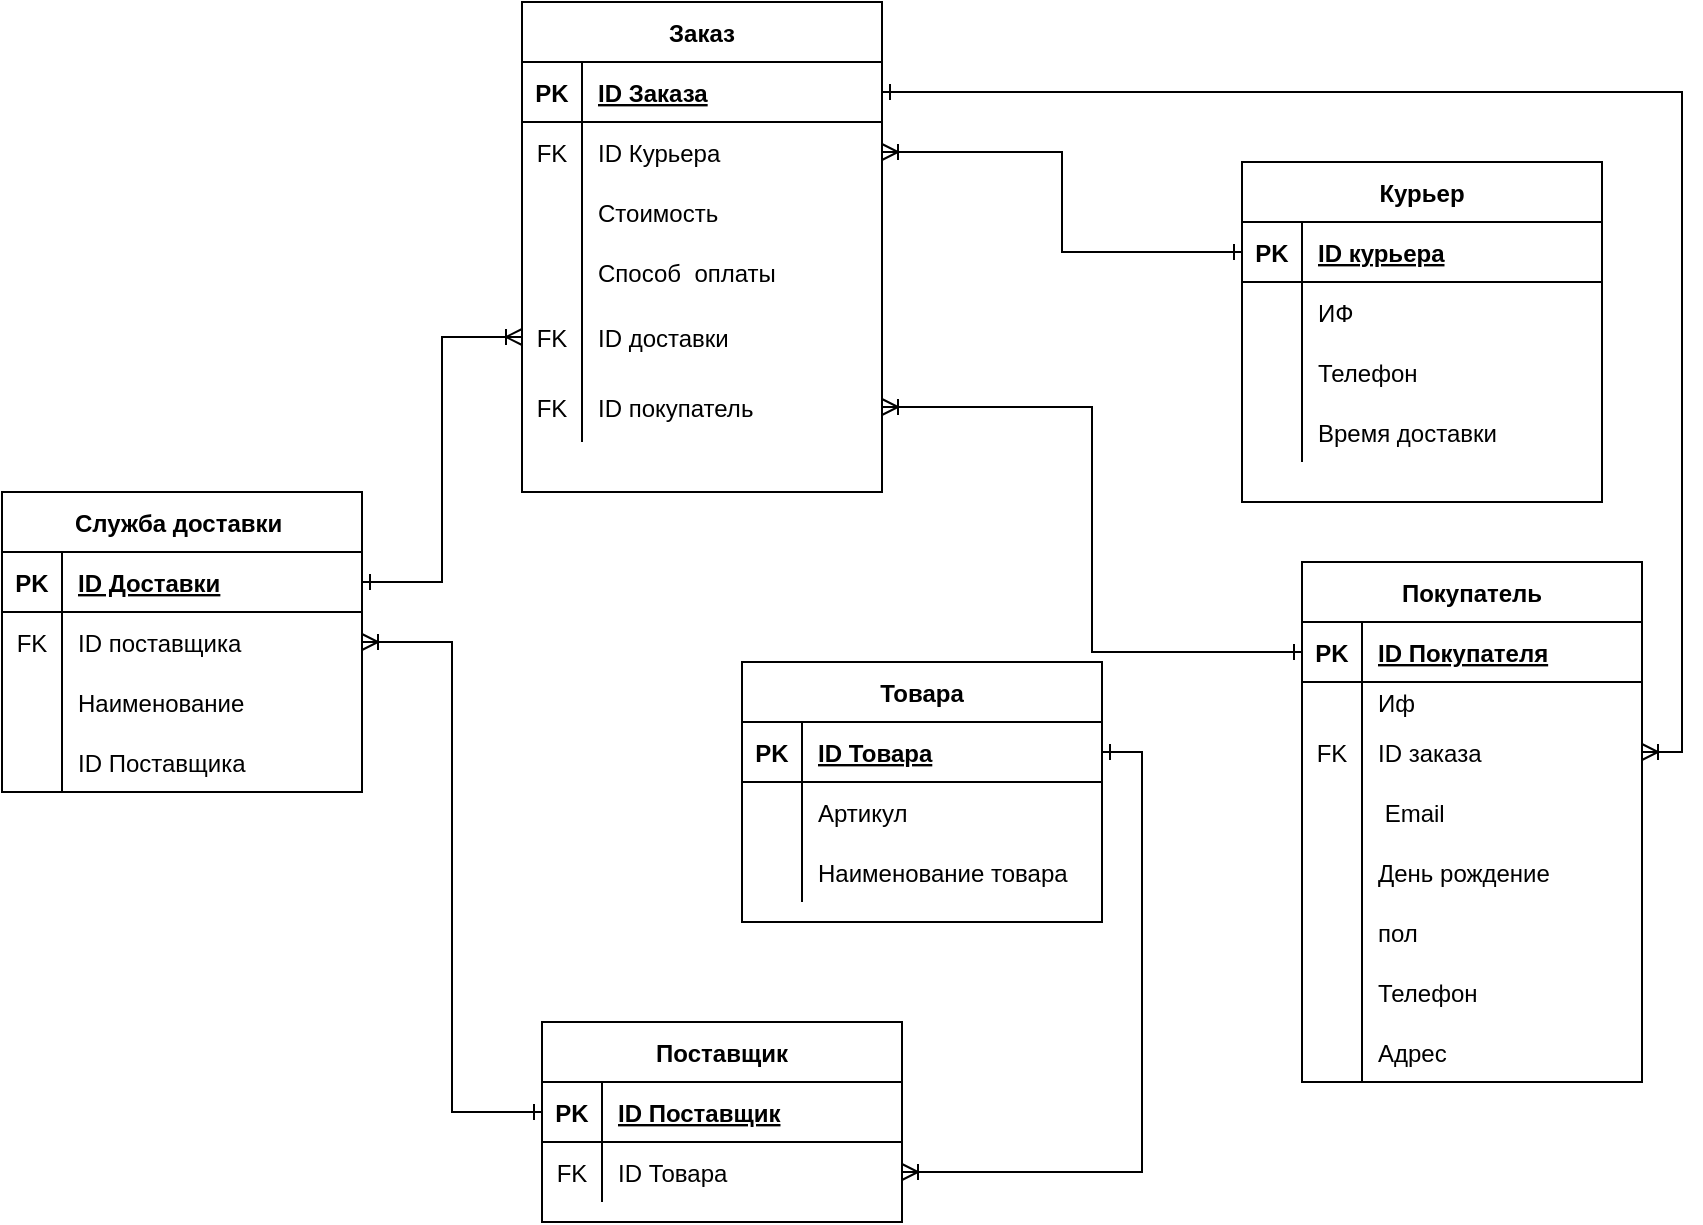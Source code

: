 <mxfile version="20.6.2" type="device"><diagram id="P9am2mXYHS2XPuIr5jMx" name="Страница 1"><mxGraphModel dx="2249" dy="737" grid="1" gridSize="10" guides="1" tooltips="1" connect="1" arrows="1" fold="1" page="1" pageScale="1" pageWidth="827" pageHeight="1169" math="0" shadow="0"><root><mxCell id="0"/><mxCell id="1" parent="0"/><mxCell id="EtPPkQe2WuZ8ToMG8U0A-1" value="Покупатель" style="shape=table;startSize=30;container=1;collapsible=1;childLayout=tableLayout;fixedRows=1;rowLines=0;fontStyle=1;align=center;resizeLast=1;" parent="1" vertex="1"><mxGeometry x="310" y="420" width="170" height="260" as="geometry"/></mxCell><mxCell id="EtPPkQe2WuZ8ToMG8U0A-2" value="" style="shape=tableRow;horizontal=0;startSize=0;swimlaneHead=0;swimlaneBody=0;fillColor=none;collapsible=0;dropTarget=0;points=[[0,0.5],[1,0.5]];portConstraint=eastwest;top=0;left=0;right=0;bottom=1;" parent="EtPPkQe2WuZ8ToMG8U0A-1" vertex="1"><mxGeometry y="30" width="170" height="30" as="geometry"/></mxCell><mxCell id="EtPPkQe2WuZ8ToMG8U0A-3" value="PK" style="shape=partialRectangle;connectable=0;fillColor=none;top=0;left=0;bottom=0;right=0;fontStyle=1;overflow=hidden;" parent="EtPPkQe2WuZ8ToMG8U0A-2" vertex="1"><mxGeometry width="30" height="30" as="geometry"><mxRectangle width="30" height="30" as="alternateBounds"/></mxGeometry></mxCell><mxCell id="EtPPkQe2WuZ8ToMG8U0A-4" value="ID Покупателя" style="shape=partialRectangle;connectable=0;fillColor=none;top=0;left=0;bottom=0;right=0;align=left;spacingLeft=6;fontStyle=5;overflow=hidden;" parent="EtPPkQe2WuZ8ToMG8U0A-2" vertex="1"><mxGeometry x="30" width="140" height="30" as="geometry"><mxRectangle width="140" height="30" as="alternateBounds"/></mxGeometry></mxCell><mxCell id="EtPPkQe2WuZ8ToMG8U0A-5" value="" style="shape=tableRow;horizontal=0;startSize=0;swimlaneHead=0;swimlaneBody=0;fillColor=none;collapsible=0;dropTarget=0;points=[[0,0.5],[1,0.5]];portConstraint=eastwest;top=0;left=0;right=0;bottom=0;" parent="EtPPkQe2WuZ8ToMG8U0A-1" vertex="1"><mxGeometry y="60" width="170" height="20" as="geometry"/></mxCell><mxCell id="EtPPkQe2WuZ8ToMG8U0A-6" value="" style="shape=partialRectangle;connectable=0;fillColor=none;top=0;left=0;bottom=0;right=0;editable=1;overflow=hidden;" parent="EtPPkQe2WuZ8ToMG8U0A-5" vertex="1"><mxGeometry width="30" height="20" as="geometry"><mxRectangle width="30" height="20" as="alternateBounds"/></mxGeometry></mxCell><mxCell id="EtPPkQe2WuZ8ToMG8U0A-7" value="Иф" style="shape=partialRectangle;connectable=0;fillColor=none;top=0;left=0;bottom=0;right=0;align=left;spacingLeft=6;overflow=hidden;" parent="EtPPkQe2WuZ8ToMG8U0A-5" vertex="1"><mxGeometry x="30" width="140" height="20" as="geometry"><mxRectangle width="140" height="20" as="alternateBounds"/></mxGeometry></mxCell><mxCell id="EtPPkQe2WuZ8ToMG8U0A-8" value="" style="shape=tableRow;horizontal=0;startSize=0;swimlaneHead=0;swimlaneBody=0;fillColor=none;collapsible=0;dropTarget=0;points=[[0,0.5],[1,0.5]];portConstraint=eastwest;top=0;left=0;right=0;bottom=0;" parent="EtPPkQe2WuZ8ToMG8U0A-1" vertex="1"><mxGeometry y="80" width="170" height="30" as="geometry"/></mxCell><mxCell id="EtPPkQe2WuZ8ToMG8U0A-9" value="FK" style="shape=partialRectangle;connectable=0;fillColor=none;top=0;left=0;bottom=0;right=0;editable=1;overflow=hidden;" parent="EtPPkQe2WuZ8ToMG8U0A-8" vertex="1"><mxGeometry width="30" height="30" as="geometry"><mxRectangle width="30" height="30" as="alternateBounds"/></mxGeometry></mxCell><mxCell id="EtPPkQe2WuZ8ToMG8U0A-10" value="ID заказа" style="shape=partialRectangle;connectable=0;fillColor=none;top=0;left=0;bottom=0;right=0;align=left;spacingLeft=6;overflow=hidden;" parent="EtPPkQe2WuZ8ToMG8U0A-8" vertex="1"><mxGeometry x="30" width="140" height="30" as="geometry"><mxRectangle width="140" height="30" as="alternateBounds"/></mxGeometry></mxCell><mxCell id="EtPPkQe2WuZ8ToMG8U0A-11" value="" style="shape=tableRow;horizontal=0;startSize=0;swimlaneHead=0;swimlaneBody=0;fillColor=none;collapsible=0;dropTarget=0;points=[[0,0.5],[1,0.5]];portConstraint=eastwest;top=0;left=0;right=0;bottom=0;" parent="EtPPkQe2WuZ8ToMG8U0A-1" vertex="1"><mxGeometry y="110" width="170" height="30" as="geometry"/></mxCell><mxCell id="EtPPkQe2WuZ8ToMG8U0A-12" value="" style="shape=partialRectangle;connectable=0;fillColor=none;top=0;left=0;bottom=0;right=0;editable=1;overflow=hidden;" parent="EtPPkQe2WuZ8ToMG8U0A-11" vertex="1"><mxGeometry width="30" height="30" as="geometry"><mxRectangle width="30" height="30" as="alternateBounds"/></mxGeometry></mxCell><mxCell id="EtPPkQe2WuZ8ToMG8U0A-13" value=" Email" style="shape=partialRectangle;connectable=0;fillColor=none;top=0;left=0;bottom=0;right=0;align=left;spacingLeft=6;overflow=hidden;" parent="EtPPkQe2WuZ8ToMG8U0A-11" vertex="1"><mxGeometry x="30" width="140" height="30" as="geometry"><mxRectangle width="140" height="30" as="alternateBounds"/></mxGeometry></mxCell><mxCell id="EtPPkQe2WuZ8ToMG8U0A-23" style="shape=tableRow;horizontal=0;startSize=0;swimlaneHead=0;swimlaneBody=0;fillColor=none;collapsible=0;dropTarget=0;points=[[0,0.5],[1,0.5]];portConstraint=eastwest;top=0;left=0;right=0;bottom=0;" parent="EtPPkQe2WuZ8ToMG8U0A-1" vertex="1"><mxGeometry y="140" width="170" height="30" as="geometry"/></mxCell><mxCell id="EtPPkQe2WuZ8ToMG8U0A-24" style="shape=partialRectangle;connectable=0;fillColor=none;top=0;left=0;bottom=0;right=0;editable=1;overflow=hidden;" parent="EtPPkQe2WuZ8ToMG8U0A-23" vertex="1"><mxGeometry width="30" height="30" as="geometry"><mxRectangle width="30" height="30" as="alternateBounds"/></mxGeometry></mxCell><mxCell id="EtPPkQe2WuZ8ToMG8U0A-25" value="День рождение" style="shape=partialRectangle;connectable=0;fillColor=none;top=0;left=0;bottom=0;right=0;align=left;spacingLeft=6;overflow=hidden;" parent="EtPPkQe2WuZ8ToMG8U0A-23" vertex="1"><mxGeometry x="30" width="140" height="30" as="geometry"><mxRectangle width="140" height="30" as="alternateBounds"/></mxGeometry></mxCell><mxCell id="EtPPkQe2WuZ8ToMG8U0A-20" style="shape=tableRow;horizontal=0;startSize=0;swimlaneHead=0;swimlaneBody=0;fillColor=none;collapsible=0;dropTarget=0;points=[[0,0.5],[1,0.5]];portConstraint=eastwest;top=0;left=0;right=0;bottom=0;" parent="EtPPkQe2WuZ8ToMG8U0A-1" vertex="1"><mxGeometry y="170" width="170" height="30" as="geometry"/></mxCell><mxCell id="EtPPkQe2WuZ8ToMG8U0A-21" style="shape=partialRectangle;connectable=0;fillColor=none;top=0;left=0;bottom=0;right=0;editable=1;overflow=hidden;" parent="EtPPkQe2WuZ8ToMG8U0A-20" vertex="1"><mxGeometry width="30" height="30" as="geometry"><mxRectangle width="30" height="30" as="alternateBounds"/></mxGeometry></mxCell><mxCell id="EtPPkQe2WuZ8ToMG8U0A-22" value="пол" style="shape=partialRectangle;connectable=0;fillColor=none;top=0;left=0;bottom=0;right=0;align=left;spacingLeft=6;overflow=hidden;" parent="EtPPkQe2WuZ8ToMG8U0A-20" vertex="1"><mxGeometry x="30" width="140" height="30" as="geometry"><mxRectangle width="140" height="30" as="alternateBounds"/></mxGeometry></mxCell><mxCell id="EtPPkQe2WuZ8ToMG8U0A-17" style="shape=tableRow;horizontal=0;startSize=0;swimlaneHead=0;swimlaneBody=0;fillColor=none;collapsible=0;dropTarget=0;points=[[0,0.5],[1,0.5]];portConstraint=eastwest;top=0;left=0;right=0;bottom=0;" parent="EtPPkQe2WuZ8ToMG8U0A-1" vertex="1"><mxGeometry y="200" width="170" height="30" as="geometry"/></mxCell><mxCell id="EtPPkQe2WuZ8ToMG8U0A-18" value="" style="shape=partialRectangle;connectable=0;fillColor=none;top=0;left=0;bottom=0;right=0;editable=1;overflow=hidden;" parent="EtPPkQe2WuZ8ToMG8U0A-17" vertex="1"><mxGeometry width="30" height="30" as="geometry"><mxRectangle width="30" height="30" as="alternateBounds"/></mxGeometry></mxCell><mxCell id="EtPPkQe2WuZ8ToMG8U0A-19" value="Телефон" style="shape=partialRectangle;connectable=0;fillColor=none;top=0;left=0;bottom=0;right=0;align=left;spacingLeft=6;overflow=hidden;" parent="EtPPkQe2WuZ8ToMG8U0A-17" vertex="1"><mxGeometry x="30" width="140" height="30" as="geometry"><mxRectangle width="140" height="30" as="alternateBounds"/></mxGeometry></mxCell><mxCell id="EtPPkQe2WuZ8ToMG8U0A-14" style="shape=tableRow;horizontal=0;startSize=0;swimlaneHead=0;swimlaneBody=0;fillColor=none;collapsible=0;dropTarget=0;points=[[0,0.5],[1,0.5]];portConstraint=eastwest;top=0;left=0;right=0;bottom=0;" parent="EtPPkQe2WuZ8ToMG8U0A-1" vertex="1"><mxGeometry y="230" width="170" height="30" as="geometry"/></mxCell><mxCell id="EtPPkQe2WuZ8ToMG8U0A-15" style="shape=partialRectangle;connectable=0;fillColor=none;top=0;left=0;bottom=0;right=0;editable=1;overflow=hidden;" parent="EtPPkQe2WuZ8ToMG8U0A-14" vertex="1"><mxGeometry width="30" height="30" as="geometry"><mxRectangle width="30" height="30" as="alternateBounds"/></mxGeometry></mxCell><mxCell id="EtPPkQe2WuZ8ToMG8U0A-16" value="Адрес " style="shape=partialRectangle;connectable=0;fillColor=none;top=0;left=0;bottom=0;right=0;align=left;spacingLeft=6;overflow=hidden;" parent="EtPPkQe2WuZ8ToMG8U0A-14" vertex="1"><mxGeometry x="30" width="140" height="30" as="geometry"><mxRectangle width="140" height="30" as="alternateBounds"/></mxGeometry></mxCell><mxCell id="EtPPkQe2WuZ8ToMG8U0A-26" value="Курьер" style="shape=table;startSize=30;container=1;collapsible=1;childLayout=tableLayout;fixedRows=1;rowLines=0;fontStyle=1;align=center;resizeLast=1;" parent="1" vertex="1"><mxGeometry x="280" y="220" width="180" height="170" as="geometry"/></mxCell><mxCell id="EtPPkQe2WuZ8ToMG8U0A-27" value="" style="shape=tableRow;horizontal=0;startSize=0;swimlaneHead=0;swimlaneBody=0;fillColor=none;collapsible=0;dropTarget=0;points=[[0,0.5],[1,0.5]];portConstraint=eastwest;top=0;left=0;right=0;bottom=1;" parent="EtPPkQe2WuZ8ToMG8U0A-26" vertex="1"><mxGeometry y="30" width="180" height="30" as="geometry"/></mxCell><mxCell id="EtPPkQe2WuZ8ToMG8U0A-28" value="PK" style="shape=partialRectangle;connectable=0;fillColor=none;top=0;left=0;bottom=0;right=0;fontStyle=1;overflow=hidden;" parent="EtPPkQe2WuZ8ToMG8U0A-27" vertex="1"><mxGeometry width="30" height="30" as="geometry"><mxRectangle width="30" height="30" as="alternateBounds"/></mxGeometry></mxCell><mxCell id="EtPPkQe2WuZ8ToMG8U0A-29" value="ID курьера" style="shape=partialRectangle;connectable=0;fillColor=none;top=0;left=0;bottom=0;right=0;align=left;spacingLeft=6;fontStyle=5;overflow=hidden;" parent="EtPPkQe2WuZ8ToMG8U0A-27" vertex="1"><mxGeometry x="30" width="150" height="30" as="geometry"><mxRectangle width="150" height="30" as="alternateBounds"/></mxGeometry></mxCell><mxCell id="EtPPkQe2WuZ8ToMG8U0A-30" value="" style="shape=tableRow;horizontal=0;startSize=0;swimlaneHead=0;swimlaneBody=0;fillColor=none;collapsible=0;dropTarget=0;points=[[0,0.5],[1,0.5]];portConstraint=eastwest;top=0;left=0;right=0;bottom=0;" parent="EtPPkQe2WuZ8ToMG8U0A-26" vertex="1"><mxGeometry y="60" width="180" height="30" as="geometry"/></mxCell><mxCell id="EtPPkQe2WuZ8ToMG8U0A-31" value="" style="shape=partialRectangle;connectable=0;fillColor=none;top=0;left=0;bottom=0;right=0;editable=1;overflow=hidden;" parent="EtPPkQe2WuZ8ToMG8U0A-30" vertex="1"><mxGeometry width="30" height="30" as="geometry"><mxRectangle width="30" height="30" as="alternateBounds"/></mxGeometry></mxCell><mxCell id="EtPPkQe2WuZ8ToMG8U0A-32" value="ИФ" style="shape=partialRectangle;connectable=0;fillColor=none;top=0;left=0;bottom=0;right=0;align=left;spacingLeft=6;overflow=hidden;" parent="EtPPkQe2WuZ8ToMG8U0A-30" vertex="1"><mxGeometry x="30" width="150" height="30" as="geometry"><mxRectangle width="150" height="30" as="alternateBounds"/></mxGeometry></mxCell><mxCell id="EtPPkQe2WuZ8ToMG8U0A-33" value="" style="shape=tableRow;horizontal=0;startSize=0;swimlaneHead=0;swimlaneBody=0;fillColor=none;collapsible=0;dropTarget=0;points=[[0,0.5],[1,0.5]];portConstraint=eastwest;top=0;left=0;right=0;bottom=0;" parent="EtPPkQe2WuZ8ToMG8U0A-26" vertex="1"><mxGeometry y="90" width="180" height="30" as="geometry"/></mxCell><mxCell id="EtPPkQe2WuZ8ToMG8U0A-34" value="" style="shape=partialRectangle;connectable=0;fillColor=none;top=0;left=0;bottom=0;right=0;editable=1;overflow=hidden;" parent="EtPPkQe2WuZ8ToMG8U0A-33" vertex="1"><mxGeometry width="30" height="30" as="geometry"><mxRectangle width="30" height="30" as="alternateBounds"/></mxGeometry></mxCell><mxCell id="EtPPkQe2WuZ8ToMG8U0A-35" value="Телефон" style="shape=partialRectangle;connectable=0;fillColor=none;top=0;left=0;bottom=0;right=0;align=left;spacingLeft=6;overflow=hidden;" parent="EtPPkQe2WuZ8ToMG8U0A-33" vertex="1"><mxGeometry x="30" width="150" height="30" as="geometry"><mxRectangle width="150" height="30" as="alternateBounds"/></mxGeometry></mxCell><mxCell id="EtPPkQe2WuZ8ToMG8U0A-36" value="" style="shape=tableRow;horizontal=0;startSize=0;swimlaneHead=0;swimlaneBody=0;fillColor=none;collapsible=0;dropTarget=0;points=[[0,0.5],[1,0.5]];portConstraint=eastwest;top=0;left=0;right=0;bottom=0;" parent="EtPPkQe2WuZ8ToMG8U0A-26" vertex="1"><mxGeometry y="120" width="180" height="30" as="geometry"/></mxCell><mxCell id="EtPPkQe2WuZ8ToMG8U0A-37" value="" style="shape=partialRectangle;connectable=0;fillColor=none;top=0;left=0;bottom=0;right=0;editable=1;overflow=hidden;" parent="EtPPkQe2WuZ8ToMG8U0A-36" vertex="1"><mxGeometry width="30" height="30" as="geometry"><mxRectangle width="30" height="30" as="alternateBounds"/></mxGeometry></mxCell><mxCell id="EtPPkQe2WuZ8ToMG8U0A-38" value="Время доставки " style="shape=partialRectangle;connectable=0;fillColor=none;top=0;left=0;bottom=0;right=0;align=left;spacingLeft=6;overflow=hidden;" parent="EtPPkQe2WuZ8ToMG8U0A-36" vertex="1"><mxGeometry x="30" width="150" height="30" as="geometry"><mxRectangle width="150" height="30" as="alternateBounds"/></mxGeometry></mxCell><mxCell id="EtPPkQe2WuZ8ToMG8U0A-51" value="Заказ" style="shape=table;startSize=30;container=1;collapsible=1;childLayout=tableLayout;fixedRows=1;rowLines=0;fontStyle=1;align=center;resizeLast=1;" parent="1" vertex="1"><mxGeometry x="-80" y="140" width="180" height="245" as="geometry"/></mxCell><mxCell id="EtPPkQe2WuZ8ToMG8U0A-52" value="" style="shape=tableRow;horizontal=0;startSize=0;swimlaneHead=0;swimlaneBody=0;fillColor=none;collapsible=0;dropTarget=0;points=[[0,0.5],[1,0.5]];portConstraint=eastwest;top=0;left=0;right=0;bottom=1;" parent="EtPPkQe2WuZ8ToMG8U0A-51" vertex="1"><mxGeometry y="30" width="180" height="30" as="geometry"/></mxCell><mxCell id="EtPPkQe2WuZ8ToMG8U0A-53" value="PK" style="shape=partialRectangle;connectable=0;fillColor=none;top=0;left=0;bottom=0;right=0;fontStyle=1;overflow=hidden;" parent="EtPPkQe2WuZ8ToMG8U0A-52" vertex="1"><mxGeometry width="30" height="30" as="geometry"><mxRectangle width="30" height="30" as="alternateBounds"/></mxGeometry></mxCell><mxCell id="EtPPkQe2WuZ8ToMG8U0A-54" value="ID Заказа" style="shape=partialRectangle;connectable=0;fillColor=none;top=0;left=0;bottom=0;right=0;align=left;spacingLeft=6;fontStyle=5;overflow=hidden;" parent="EtPPkQe2WuZ8ToMG8U0A-52" vertex="1"><mxGeometry x="30" width="150" height="30" as="geometry"><mxRectangle width="150" height="30" as="alternateBounds"/></mxGeometry></mxCell><mxCell id="EtPPkQe2WuZ8ToMG8U0A-55" value="" style="shape=tableRow;horizontal=0;startSize=0;swimlaneHead=0;swimlaneBody=0;fillColor=none;collapsible=0;dropTarget=0;points=[[0,0.5],[1,0.5]];portConstraint=eastwest;top=0;left=0;right=0;bottom=0;" parent="EtPPkQe2WuZ8ToMG8U0A-51" vertex="1"><mxGeometry y="60" width="180" height="30" as="geometry"/></mxCell><mxCell id="EtPPkQe2WuZ8ToMG8U0A-56" value="FK" style="shape=partialRectangle;connectable=0;fillColor=none;top=0;left=0;bottom=0;right=0;editable=1;overflow=hidden;" parent="EtPPkQe2WuZ8ToMG8U0A-55" vertex="1"><mxGeometry width="30" height="30" as="geometry"><mxRectangle width="30" height="30" as="alternateBounds"/></mxGeometry></mxCell><mxCell id="EtPPkQe2WuZ8ToMG8U0A-57" value="ID Курьера" style="shape=partialRectangle;connectable=0;fillColor=none;top=0;left=0;bottom=0;right=0;align=left;spacingLeft=6;overflow=hidden;" parent="EtPPkQe2WuZ8ToMG8U0A-55" vertex="1"><mxGeometry x="30" width="150" height="30" as="geometry"><mxRectangle width="150" height="30" as="alternateBounds"/></mxGeometry></mxCell><mxCell id="EtPPkQe2WuZ8ToMG8U0A-58" value="" style="shape=tableRow;horizontal=0;startSize=0;swimlaneHead=0;swimlaneBody=0;fillColor=none;collapsible=0;dropTarget=0;points=[[0,0.5],[1,0.5]];portConstraint=eastwest;top=0;left=0;right=0;bottom=0;" parent="EtPPkQe2WuZ8ToMG8U0A-51" vertex="1"><mxGeometry y="90" width="180" height="30" as="geometry"/></mxCell><mxCell id="EtPPkQe2WuZ8ToMG8U0A-59" value="" style="shape=partialRectangle;connectable=0;fillColor=none;top=0;left=0;bottom=0;right=0;editable=1;overflow=hidden;" parent="EtPPkQe2WuZ8ToMG8U0A-58" vertex="1"><mxGeometry width="30" height="30" as="geometry"><mxRectangle width="30" height="30" as="alternateBounds"/></mxGeometry></mxCell><mxCell id="EtPPkQe2WuZ8ToMG8U0A-60" value="Стоимость" style="shape=partialRectangle;connectable=0;fillColor=none;top=0;left=0;bottom=0;right=0;align=left;spacingLeft=6;overflow=hidden;" parent="EtPPkQe2WuZ8ToMG8U0A-58" vertex="1"><mxGeometry x="30" width="150" height="30" as="geometry"><mxRectangle width="150" height="30" as="alternateBounds"/></mxGeometry></mxCell><mxCell id="EtPPkQe2WuZ8ToMG8U0A-61" value="" style="shape=tableRow;horizontal=0;startSize=0;swimlaneHead=0;swimlaneBody=0;fillColor=none;collapsible=0;dropTarget=0;points=[[0,0.5],[1,0.5]];portConstraint=eastwest;top=0;left=0;right=0;bottom=0;" parent="EtPPkQe2WuZ8ToMG8U0A-51" vertex="1"><mxGeometry y="120" width="180" height="30" as="geometry"/></mxCell><mxCell id="EtPPkQe2WuZ8ToMG8U0A-62" value="" style="shape=partialRectangle;connectable=0;fillColor=none;top=0;left=0;bottom=0;right=0;editable=1;overflow=hidden;" parent="EtPPkQe2WuZ8ToMG8U0A-61" vertex="1"><mxGeometry width="30" height="30" as="geometry"><mxRectangle width="30" height="30" as="alternateBounds"/></mxGeometry></mxCell><mxCell id="EtPPkQe2WuZ8ToMG8U0A-63" value="Способ  оплаты" style="shape=partialRectangle;connectable=0;fillColor=none;top=0;left=0;bottom=0;right=0;align=left;spacingLeft=6;overflow=hidden;" parent="EtPPkQe2WuZ8ToMG8U0A-61" vertex="1"><mxGeometry x="30" width="150" height="30" as="geometry"><mxRectangle width="150" height="30" as="alternateBounds"/></mxGeometry></mxCell><mxCell id="33UG9UHlqMf6n3ts2V9D-69" style="shape=tableRow;horizontal=0;startSize=0;swimlaneHead=0;swimlaneBody=0;fillColor=none;collapsible=0;dropTarget=0;points=[[0,0.5],[1,0.5]];portConstraint=eastwest;top=0;left=0;right=0;bottom=0;" parent="EtPPkQe2WuZ8ToMG8U0A-51" vertex="1"><mxGeometry y="150" width="180" height="35" as="geometry"/></mxCell><mxCell id="33UG9UHlqMf6n3ts2V9D-70" value="FK" style="shape=partialRectangle;connectable=0;fillColor=none;top=0;left=0;bottom=0;right=0;editable=1;overflow=hidden;" parent="33UG9UHlqMf6n3ts2V9D-69" vertex="1"><mxGeometry width="30" height="35" as="geometry"><mxRectangle width="30" height="35" as="alternateBounds"/></mxGeometry></mxCell><mxCell id="33UG9UHlqMf6n3ts2V9D-71" value="ID доставки" style="shape=partialRectangle;connectable=0;fillColor=none;top=0;left=0;bottom=0;right=0;align=left;spacingLeft=6;overflow=hidden;fontStyle=0" parent="33UG9UHlqMf6n3ts2V9D-69" vertex="1"><mxGeometry x="30" width="150" height="35" as="geometry"><mxRectangle width="150" height="35" as="alternateBounds"/></mxGeometry></mxCell><mxCell id="mSwz2BoaWZgkDKEh26ba-1" style="shape=tableRow;horizontal=0;startSize=0;swimlaneHead=0;swimlaneBody=0;fillColor=none;collapsible=0;dropTarget=0;points=[[0,0.5],[1,0.5]];portConstraint=eastwest;top=0;left=0;right=0;bottom=0;" vertex="1" parent="EtPPkQe2WuZ8ToMG8U0A-51"><mxGeometry y="185" width="180" height="35" as="geometry"/></mxCell><mxCell id="mSwz2BoaWZgkDKEh26ba-2" value="FK" style="shape=partialRectangle;connectable=0;fillColor=none;top=0;left=0;bottom=0;right=0;editable=1;overflow=hidden;" vertex="1" parent="mSwz2BoaWZgkDKEh26ba-1"><mxGeometry width="30" height="35" as="geometry"><mxRectangle width="30" height="35" as="alternateBounds"/></mxGeometry></mxCell><mxCell id="mSwz2BoaWZgkDKEh26ba-3" value="ID покупатель" style="shape=partialRectangle;connectable=0;fillColor=none;top=0;left=0;bottom=0;right=0;align=left;spacingLeft=6;overflow=hidden;fontStyle=0" vertex="1" parent="mSwz2BoaWZgkDKEh26ba-1"><mxGeometry x="30" width="150" height="35" as="geometry"><mxRectangle width="150" height="35" as="alternateBounds"/></mxGeometry></mxCell><mxCell id="EtPPkQe2WuZ8ToMG8U0A-70" value="Поставщик" style="shape=table;startSize=30;container=1;collapsible=1;childLayout=tableLayout;fixedRows=1;rowLines=0;fontStyle=1;align=center;resizeLast=1;" parent="1" vertex="1"><mxGeometry x="-70" y="650" width="180" height="100" as="geometry"/></mxCell><mxCell id="EtPPkQe2WuZ8ToMG8U0A-71" value="" style="shape=tableRow;horizontal=0;startSize=0;swimlaneHead=0;swimlaneBody=0;fillColor=none;collapsible=0;dropTarget=0;points=[[0,0.5],[1,0.5]];portConstraint=eastwest;top=0;left=0;right=0;bottom=1;" parent="EtPPkQe2WuZ8ToMG8U0A-70" vertex="1"><mxGeometry y="30" width="180" height="30" as="geometry"/></mxCell><mxCell id="EtPPkQe2WuZ8ToMG8U0A-72" value="PK" style="shape=partialRectangle;connectable=0;fillColor=none;top=0;left=0;bottom=0;right=0;fontStyle=1;overflow=hidden;" parent="EtPPkQe2WuZ8ToMG8U0A-71" vertex="1"><mxGeometry width="30" height="30" as="geometry"><mxRectangle width="30" height="30" as="alternateBounds"/></mxGeometry></mxCell><mxCell id="EtPPkQe2WuZ8ToMG8U0A-73" value="ID Поставщик" style="shape=partialRectangle;connectable=0;fillColor=none;top=0;left=0;bottom=0;right=0;align=left;spacingLeft=6;fontStyle=5;overflow=hidden;" parent="EtPPkQe2WuZ8ToMG8U0A-71" vertex="1"><mxGeometry x="30" width="150" height="30" as="geometry"><mxRectangle width="150" height="30" as="alternateBounds"/></mxGeometry></mxCell><mxCell id="EtPPkQe2WuZ8ToMG8U0A-80" value="" style="shape=tableRow;horizontal=0;startSize=0;swimlaneHead=0;swimlaneBody=0;fillColor=none;collapsible=0;dropTarget=0;points=[[0,0.5],[1,0.5]];portConstraint=eastwest;top=0;left=0;right=0;bottom=0;" parent="EtPPkQe2WuZ8ToMG8U0A-70" vertex="1"><mxGeometry y="60" width="180" height="30" as="geometry"/></mxCell><mxCell id="EtPPkQe2WuZ8ToMG8U0A-81" value="FK" style="shape=partialRectangle;connectable=0;fillColor=none;top=0;left=0;bottom=0;right=0;editable=1;overflow=hidden;" parent="EtPPkQe2WuZ8ToMG8U0A-80" vertex="1"><mxGeometry width="30" height="30" as="geometry"><mxRectangle width="30" height="30" as="alternateBounds"/></mxGeometry></mxCell><mxCell id="EtPPkQe2WuZ8ToMG8U0A-82" value="ID Товара" style="shape=partialRectangle;connectable=0;fillColor=none;top=0;left=0;bottom=0;right=0;align=left;spacingLeft=6;overflow=hidden;" parent="EtPPkQe2WuZ8ToMG8U0A-80" vertex="1"><mxGeometry x="30" width="150" height="30" as="geometry"><mxRectangle width="150" height="30" as="alternateBounds"/></mxGeometry></mxCell><mxCell id="EtPPkQe2WuZ8ToMG8U0A-83" value="Товара" style="shape=table;startSize=30;container=1;collapsible=1;childLayout=tableLayout;fixedRows=1;rowLines=0;fontStyle=1;align=center;resizeLast=1;" parent="1" vertex="1"><mxGeometry x="30" y="470" width="180" height="130" as="geometry"/></mxCell><mxCell id="EtPPkQe2WuZ8ToMG8U0A-84" value="" style="shape=tableRow;horizontal=0;startSize=0;swimlaneHead=0;swimlaneBody=0;fillColor=none;collapsible=0;dropTarget=0;points=[[0,0.5],[1,0.5]];portConstraint=eastwest;top=0;left=0;right=0;bottom=1;" parent="EtPPkQe2WuZ8ToMG8U0A-83" vertex="1"><mxGeometry y="30" width="180" height="30" as="geometry"/></mxCell><mxCell id="EtPPkQe2WuZ8ToMG8U0A-85" value="PK" style="shape=partialRectangle;connectable=0;fillColor=none;top=0;left=0;bottom=0;right=0;fontStyle=1;overflow=hidden;" parent="EtPPkQe2WuZ8ToMG8U0A-84" vertex="1"><mxGeometry width="30" height="30" as="geometry"><mxRectangle width="30" height="30" as="alternateBounds"/></mxGeometry></mxCell><mxCell id="EtPPkQe2WuZ8ToMG8U0A-86" value="ID Товара" style="shape=partialRectangle;connectable=0;fillColor=none;top=0;left=0;bottom=0;right=0;align=left;spacingLeft=6;fontStyle=5;overflow=hidden;" parent="EtPPkQe2WuZ8ToMG8U0A-84" vertex="1"><mxGeometry x="30" width="150" height="30" as="geometry"><mxRectangle width="150" height="30" as="alternateBounds"/></mxGeometry></mxCell><mxCell id="EtPPkQe2WuZ8ToMG8U0A-87" value="" style="shape=tableRow;horizontal=0;startSize=0;swimlaneHead=0;swimlaneBody=0;fillColor=none;collapsible=0;dropTarget=0;points=[[0,0.5],[1,0.5]];portConstraint=eastwest;top=0;left=0;right=0;bottom=0;" parent="EtPPkQe2WuZ8ToMG8U0A-83" vertex="1"><mxGeometry y="60" width="180" height="30" as="geometry"/></mxCell><mxCell id="EtPPkQe2WuZ8ToMG8U0A-88" value="" style="shape=partialRectangle;connectable=0;fillColor=none;top=0;left=0;bottom=0;right=0;editable=1;overflow=hidden;" parent="EtPPkQe2WuZ8ToMG8U0A-87" vertex="1"><mxGeometry width="30" height="30" as="geometry"><mxRectangle width="30" height="30" as="alternateBounds"/></mxGeometry></mxCell><mxCell id="EtPPkQe2WuZ8ToMG8U0A-89" value="Артикул" style="shape=partialRectangle;connectable=0;fillColor=none;top=0;left=0;bottom=0;right=0;align=left;spacingLeft=6;overflow=hidden;" parent="EtPPkQe2WuZ8ToMG8U0A-87" vertex="1"><mxGeometry x="30" width="150" height="30" as="geometry"><mxRectangle width="150" height="30" as="alternateBounds"/></mxGeometry></mxCell><mxCell id="EtPPkQe2WuZ8ToMG8U0A-93" value="" style="shape=tableRow;horizontal=0;startSize=0;swimlaneHead=0;swimlaneBody=0;fillColor=none;collapsible=0;dropTarget=0;points=[[0,0.5],[1,0.5]];portConstraint=eastwest;top=0;left=0;right=0;bottom=0;" parent="EtPPkQe2WuZ8ToMG8U0A-83" vertex="1"><mxGeometry y="90" width="180" height="30" as="geometry"/></mxCell><mxCell id="EtPPkQe2WuZ8ToMG8U0A-94" value="" style="shape=partialRectangle;connectable=0;fillColor=none;top=0;left=0;bottom=0;right=0;editable=1;overflow=hidden;" parent="EtPPkQe2WuZ8ToMG8U0A-93" vertex="1"><mxGeometry width="30" height="30" as="geometry"><mxRectangle width="30" height="30" as="alternateBounds"/></mxGeometry></mxCell><mxCell id="EtPPkQe2WuZ8ToMG8U0A-95" value="Наименование товара" style="shape=partialRectangle;connectable=0;fillColor=none;top=0;left=0;bottom=0;right=0;align=left;spacingLeft=6;overflow=hidden;" parent="EtPPkQe2WuZ8ToMG8U0A-93" vertex="1"><mxGeometry x="30" width="150" height="30" as="geometry"><mxRectangle width="150" height="30" as="alternateBounds"/></mxGeometry></mxCell><mxCell id="EtPPkQe2WuZ8ToMG8U0A-115" value="Служба доставки " style="shape=table;startSize=30;container=1;collapsible=1;childLayout=tableLayout;fixedRows=1;rowLines=0;fontStyle=1;align=center;resizeLast=1;" parent="1" vertex="1"><mxGeometry x="-340" y="385" width="180" height="150" as="geometry"/></mxCell><mxCell id="EtPPkQe2WuZ8ToMG8U0A-116" value="" style="shape=tableRow;horizontal=0;startSize=0;swimlaneHead=0;swimlaneBody=0;fillColor=none;collapsible=0;dropTarget=0;points=[[0,0.5],[1,0.5]];portConstraint=eastwest;top=0;left=0;right=0;bottom=1;" parent="EtPPkQe2WuZ8ToMG8U0A-115" vertex="1"><mxGeometry y="30" width="180" height="30" as="geometry"/></mxCell><mxCell id="EtPPkQe2WuZ8ToMG8U0A-117" value="PK" style="shape=partialRectangle;connectable=0;fillColor=none;top=0;left=0;bottom=0;right=0;fontStyle=1;overflow=hidden;" parent="EtPPkQe2WuZ8ToMG8U0A-116" vertex="1"><mxGeometry width="30" height="30" as="geometry"><mxRectangle width="30" height="30" as="alternateBounds"/></mxGeometry></mxCell><mxCell id="EtPPkQe2WuZ8ToMG8U0A-118" value="ID Доставки" style="shape=partialRectangle;connectable=0;fillColor=none;top=0;left=0;bottom=0;right=0;align=left;spacingLeft=6;fontStyle=5;overflow=hidden;" parent="EtPPkQe2WuZ8ToMG8U0A-116" vertex="1"><mxGeometry x="30" width="150" height="30" as="geometry"><mxRectangle width="150" height="30" as="alternateBounds"/></mxGeometry></mxCell><mxCell id="EtPPkQe2WuZ8ToMG8U0A-141" value="" style="shape=tableRow;horizontal=0;startSize=0;swimlaneHead=0;swimlaneBody=0;fillColor=none;collapsible=0;dropTarget=0;points=[[0,0.5],[1,0.5]];portConstraint=eastwest;top=0;left=0;right=0;bottom=0;" parent="EtPPkQe2WuZ8ToMG8U0A-115" vertex="1"><mxGeometry y="60" width="180" height="30" as="geometry"/></mxCell><mxCell id="EtPPkQe2WuZ8ToMG8U0A-142" value="FK" style="shape=partialRectangle;connectable=0;fillColor=none;top=0;left=0;bottom=0;right=0;editable=1;overflow=hidden;" parent="EtPPkQe2WuZ8ToMG8U0A-141" vertex="1"><mxGeometry width="30" height="30" as="geometry"><mxRectangle width="30" height="30" as="alternateBounds"/></mxGeometry></mxCell><mxCell id="EtPPkQe2WuZ8ToMG8U0A-143" value="ID поставщика" style="shape=partialRectangle;connectable=0;fillColor=none;top=0;left=0;bottom=0;right=0;align=left;spacingLeft=6;overflow=hidden;" parent="EtPPkQe2WuZ8ToMG8U0A-141" vertex="1"><mxGeometry x="30" width="150" height="30" as="geometry"><mxRectangle width="150" height="30" as="alternateBounds"/></mxGeometry></mxCell><mxCell id="EtPPkQe2WuZ8ToMG8U0A-122" value="" style="shape=tableRow;horizontal=0;startSize=0;swimlaneHead=0;swimlaneBody=0;fillColor=none;collapsible=0;dropTarget=0;points=[[0,0.5],[1,0.5]];portConstraint=eastwest;top=0;left=0;right=0;bottom=0;" parent="EtPPkQe2WuZ8ToMG8U0A-115" vertex="1"><mxGeometry y="90" width="180" height="30" as="geometry"/></mxCell><mxCell id="EtPPkQe2WuZ8ToMG8U0A-123" value="" style="shape=partialRectangle;connectable=0;fillColor=none;top=0;left=0;bottom=0;right=0;editable=1;overflow=hidden;" parent="EtPPkQe2WuZ8ToMG8U0A-122" vertex="1"><mxGeometry width="30" height="30" as="geometry"><mxRectangle width="30" height="30" as="alternateBounds"/></mxGeometry></mxCell><mxCell id="EtPPkQe2WuZ8ToMG8U0A-124" value="Наименование " style="shape=partialRectangle;connectable=0;fillColor=none;top=0;left=0;bottom=0;right=0;align=left;spacingLeft=6;overflow=hidden;" parent="EtPPkQe2WuZ8ToMG8U0A-122" vertex="1"><mxGeometry x="30" width="150" height="30" as="geometry"><mxRectangle width="150" height="30" as="alternateBounds"/></mxGeometry></mxCell><mxCell id="EtPPkQe2WuZ8ToMG8U0A-125" value="" style="shape=tableRow;horizontal=0;startSize=0;swimlaneHead=0;swimlaneBody=0;fillColor=none;collapsible=0;dropTarget=0;points=[[0,0.5],[1,0.5]];portConstraint=eastwest;top=0;left=0;right=0;bottom=0;" parent="EtPPkQe2WuZ8ToMG8U0A-115" vertex="1"><mxGeometry y="120" width="180" height="30" as="geometry"/></mxCell><mxCell id="EtPPkQe2WuZ8ToMG8U0A-126" value="" style="shape=partialRectangle;connectable=0;fillColor=none;top=0;left=0;bottom=0;right=0;editable=1;overflow=hidden;" parent="EtPPkQe2WuZ8ToMG8U0A-125" vertex="1"><mxGeometry width="30" height="30" as="geometry"><mxRectangle width="30" height="30" as="alternateBounds"/></mxGeometry></mxCell><mxCell id="EtPPkQe2WuZ8ToMG8U0A-127" value="ID Поставщика" style="shape=partialRectangle;connectable=0;fillColor=none;top=0;left=0;bottom=0;right=0;align=left;spacingLeft=6;overflow=hidden;fontStyle=0" parent="EtPPkQe2WuZ8ToMG8U0A-125" vertex="1"><mxGeometry x="30" width="150" height="30" as="geometry"><mxRectangle width="150" height="30" as="alternateBounds"/></mxGeometry></mxCell><mxCell id="33UG9UHlqMf6n3ts2V9D-124" style="edgeStyle=orthogonalEdgeStyle;rounded=0;orthogonalLoop=1;jettySize=auto;html=1;entryX=1;entryY=0.5;entryDx=0;entryDy=0;fontColor=#FFFFFF;startArrow=ERone;startFill=0;endArrow=ERoneToMany;endFill=0;" parent="1" source="EtPPkQe2WuZ8ToMG8U0A-52" target="EtPPkQe2WuZ8ToMG8U0A-8" edge="1"><mxGeometry relative="1" as="geometry"/></mxCell><mxCell id="33UG9UHlqMf6n3ts2V9D-125" style="edgeStyle=orthogonalEdgeStyle;rounded=0;orthogonalLoop=1;jettySize=auto;html=1;entryX=1;entryY=0.5;entryDx=0;entryDy=0;fontColor=#FFFFFF;startArrow=ERone;startFill=0;endArrow=ERoneToMany;endFill=0;" parent="1" source="EtPPkQe2WuZ8ToMG8U0A-27" target="EtPPkQe2WuZ8ToMG8U0A-55" edge="1"><mxGeometry relative="1" as="geometry"/></mxCell><mxCell id="33UG9UHlqMf6n3ts2V9D-167" style="edgeStyle=orthogonalEdgeStyle;rounded=0;orthogonalLoop=1;jettySize=auto;html=1;entryX=0;entryY=0.5;entryDx=0;entryDy=0;fontColor=#FFFFFF;startArrow=ERone;startFill=0;endArrow=ERoneToMany;endFill=0;" parent="1" source="EtPPkQe2WuZ8ToMG8U0A-116" target="33UG9UHlqMf6n3ts2V9D-69" edge="1"><mxGeometry relative="1" as="geometry"/></mxCell><mxCell id="33UG9UHlqMf6n3ts2V9D-182" style="edgeStyle=orthogonalEdgeStyle;rounded=0;orthogonalLoop=1;jettySize=auto;html=1;entryX=1;entryY=0.5;entryDx=0;entryDy=0;fontColor=#FFFFFF;startArrow=ERone;startFill=0;endArrow=ERoneToMany;endFill=0;" parent="1" source="EtPPkQe2WuZ8ToMG8U0A-71" target="EtPPkQe2WuZ8ToMG8U0A-141" edge="1"><mxGeometry relative="1" as="geometry"/></mxCell><mxCell id="33UG9UHlqMf6n3ts2V9D-183" style="edgeStyle=orthogonalEdgeStyle;rounded=0;orthogonalLoop=1;jettySize=auto;html=1;exitX=1;exitY=0.5;exitDx=0;exitDy=0;entryX=1;entryY=0.5;entryDx=0;entryDy=0;fontColor=#FFFFFF;startArrow=ERone;startFill=0;endArrow=ERoneToMany;endFill=0;" parent="1" source="EtPPkQe2WuZ8ToMG8U0A-84" target="EtPPkQe2WuZ8ToMG8U0A-80" edge="1"><mxGeometry relative="1" as="geometry"/></mxCell><mxCell id="mSwz2BoaWZgkDKEh26ba-30" style="edgeStyle=orthogonalEdgeStyle;rounded=0;orthogonalLoop=1;jettySize=auto;html=1;entryX=1;entryY=0.5;entryDx=0;entryDy=0;fontColor=#FFFFFF;startArrow=ERone;startFill=0;endArrow=ERoneToMany;endFill=0;exitX=0;exitY=0.5;exitDx=0;exitDy=0;" edge="1" parent="1" source="EtPPkQe2WuZ8ToMG8U0A-2" target="mSwz2BoaWZgkDKEh26ba-1"><mxGeometry relative="1" as="geometry"><mxPoint x="300" y="360" as="sourcePoint"/><mxPoint x="120" y="310" as="targetPoint"/></mxGeometry></mxCell></root></mxGraphModel></diagram></mxfile>